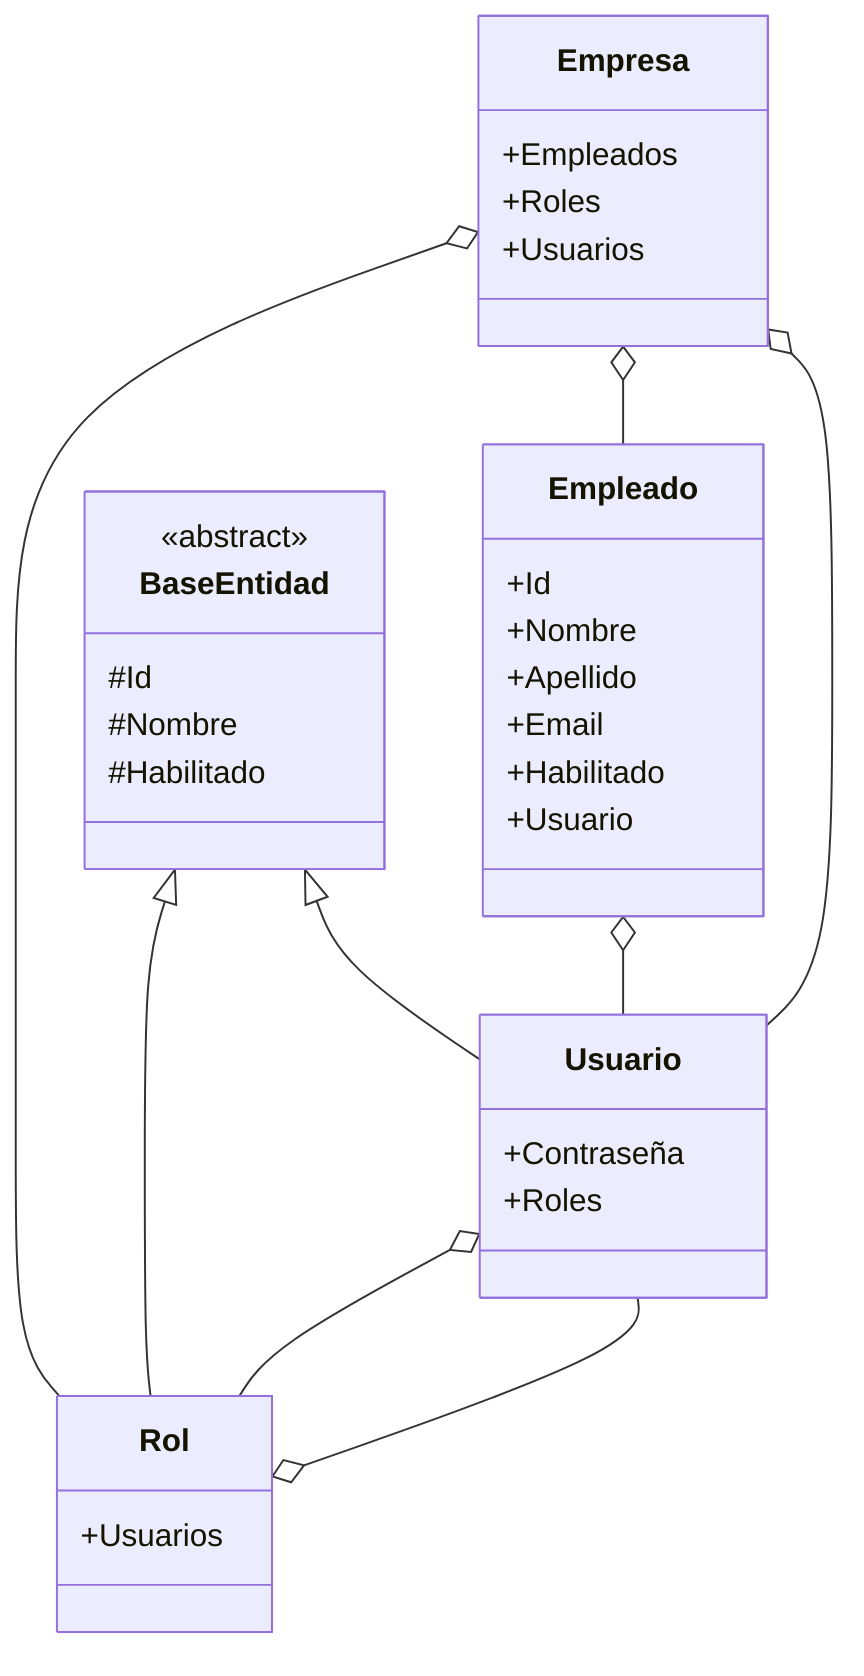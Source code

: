 classDiagram
    Empleado o-- Usuario
    Empresa o-- Rol
    Empresa o-- Empleado
    Empresa o-- Usuario

    Rol o-- Usuario
    Usuario o-- Rol

    BaseEntidad <|-- Rol
    BaseEntidad <|-- Usuario

    class BaseEntidad
    <<abstract>> BaseEntidad
    BaseEntidad: #Id
    BaseEntidad: #Nombre
    BaseEntidad: #Habilitado

    class Usuario
    Usuario: +Contraseña
    Usuario: +Roles

    class Empleado
    Empleado: +Id
    Empleado: +Nombre
    Empleado: +Apellido
    Empleado: +Email
    Empleado: +Habilitado
    Empleado: +Usuario

    class Rol
    Rol: +Usuarios

    class Empresa
    Empresa: +Empleados
    Empresa: +Roles
    Empresa: +Usuarios